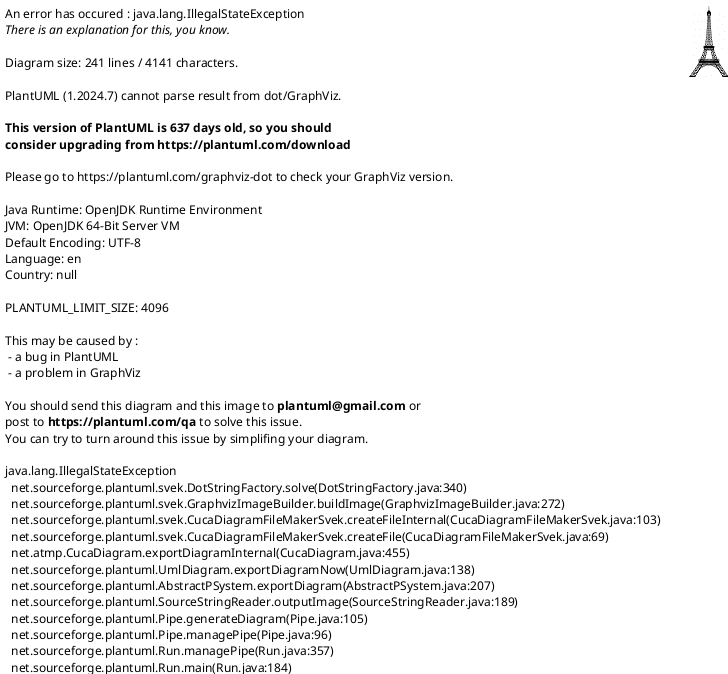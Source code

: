 @startuml ConDecModeler_Essential_Architecture
!theme plain
skinparam backgroundColor #FFFFFF
skinparam packageStyle rectangle
skinparam componentStyle uml2
skinparam linetype ortho
skinparam component {
  BackgroundColor lightblue
  BorderColor black
}

title ConDec Modeler - Essential Architecture

package "User Interface" {
  [Landing Page] as Landing
  [Split View] as SplitView
  [Edit Menus] as Menus
}

package "Core Application" {
  [ConDec Modeler] as ConDec
  [BPMN Modeler] as BPMN
}

package "Rendering" {
  [SVG Canvas] as Canvas
  [Node/Relation Renderers] as Renderers
}

package "Business Logic" {
  [Diagram Engine] as Engine
  [Constraint Validation] as Validation
}

package "Data Management" {
  [State Manager] as State
  [Import/Export] as IO
}

package "External" {
  [React] as React
  [BPMN.js] as BpmnLib
}

Landing --> ConDec : navigate
SplitView --> ConDec : contains
SplitView --> BPMN : contains

ConDec --> State : manages
ConDec --> Canvas : renders
ConDec --> Engine : operates

Canvas --> Renderers : delegates
Engine --> Validation : validates
State --> IO : persists

Menus --> ConDec : commands
BPMN --> BpmnLib : uses
ConDec --> React : built with

note right of ConDec
  **Central Controller**
  Orchestrates entire application:
  - User interactions
  - State management  
  - Diagram operations
  - Canvas coordination
end note

note right of Engine
  **Domain Logic**
  Core business rules:
  - 22+ relation types
  - Constraint checking
  - Node/relation operations
  - Data validation
end note

note right of Canvas
  **Visualization**
  Interactive SVG rendering:
  - Real-time updates
  - Drag & drop
  - Multi-selection
  - Visual feedback
end note

note right of IO
  **Data Layer**
  Multiple format support:
  - XML, JSON, TXT
  - Layout preservation
  - Cross-platform compatibility
end note

@enduml
